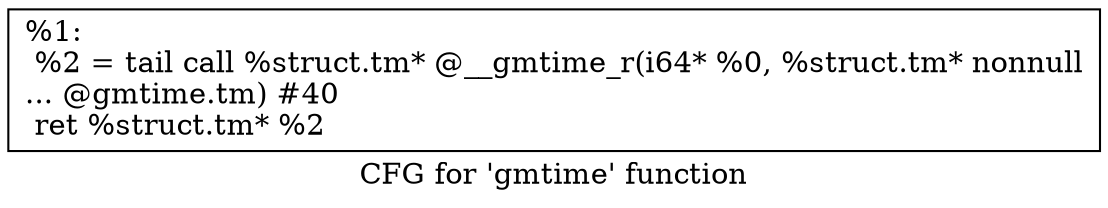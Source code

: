 digraph "CFG for 'gmtime' function" {
	label="CFG for 'gmtime' function";

	Node0x1d0cb60 [shape=record,label="{%1:\l  %2 = tail call %struct.tm* @__gmtime_r(i64* %0, %struct.tm* nonnull\l... @gmtime.tm) #40\l  ret %struct.tm* %2\l}"];
}
